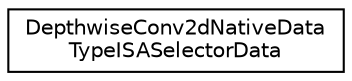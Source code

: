 digraph "Graphical Class Hierarchy"
{
 // LATEX_PDF_SIZE
  edge [fontname="Helvetica",fontsize="10",labelfontname="Helvetica",labelfontsize="10"];
  node [fontname="Helvetica",fontsize="10",shape=record];
  rankdir="LR";
  Node0 [label="DepthwiseConv2dNativeData\lTypeISASelectorData",height=0.2,width=0.4,color="black", fillcolor="white", style="filled",URL="$structarm__compute_1_1cpu_1_1kernels_1_1_depthwise_conv2d_native_data_type_i_s_a_selector_data.xhtml",tooltip=" "];
}
